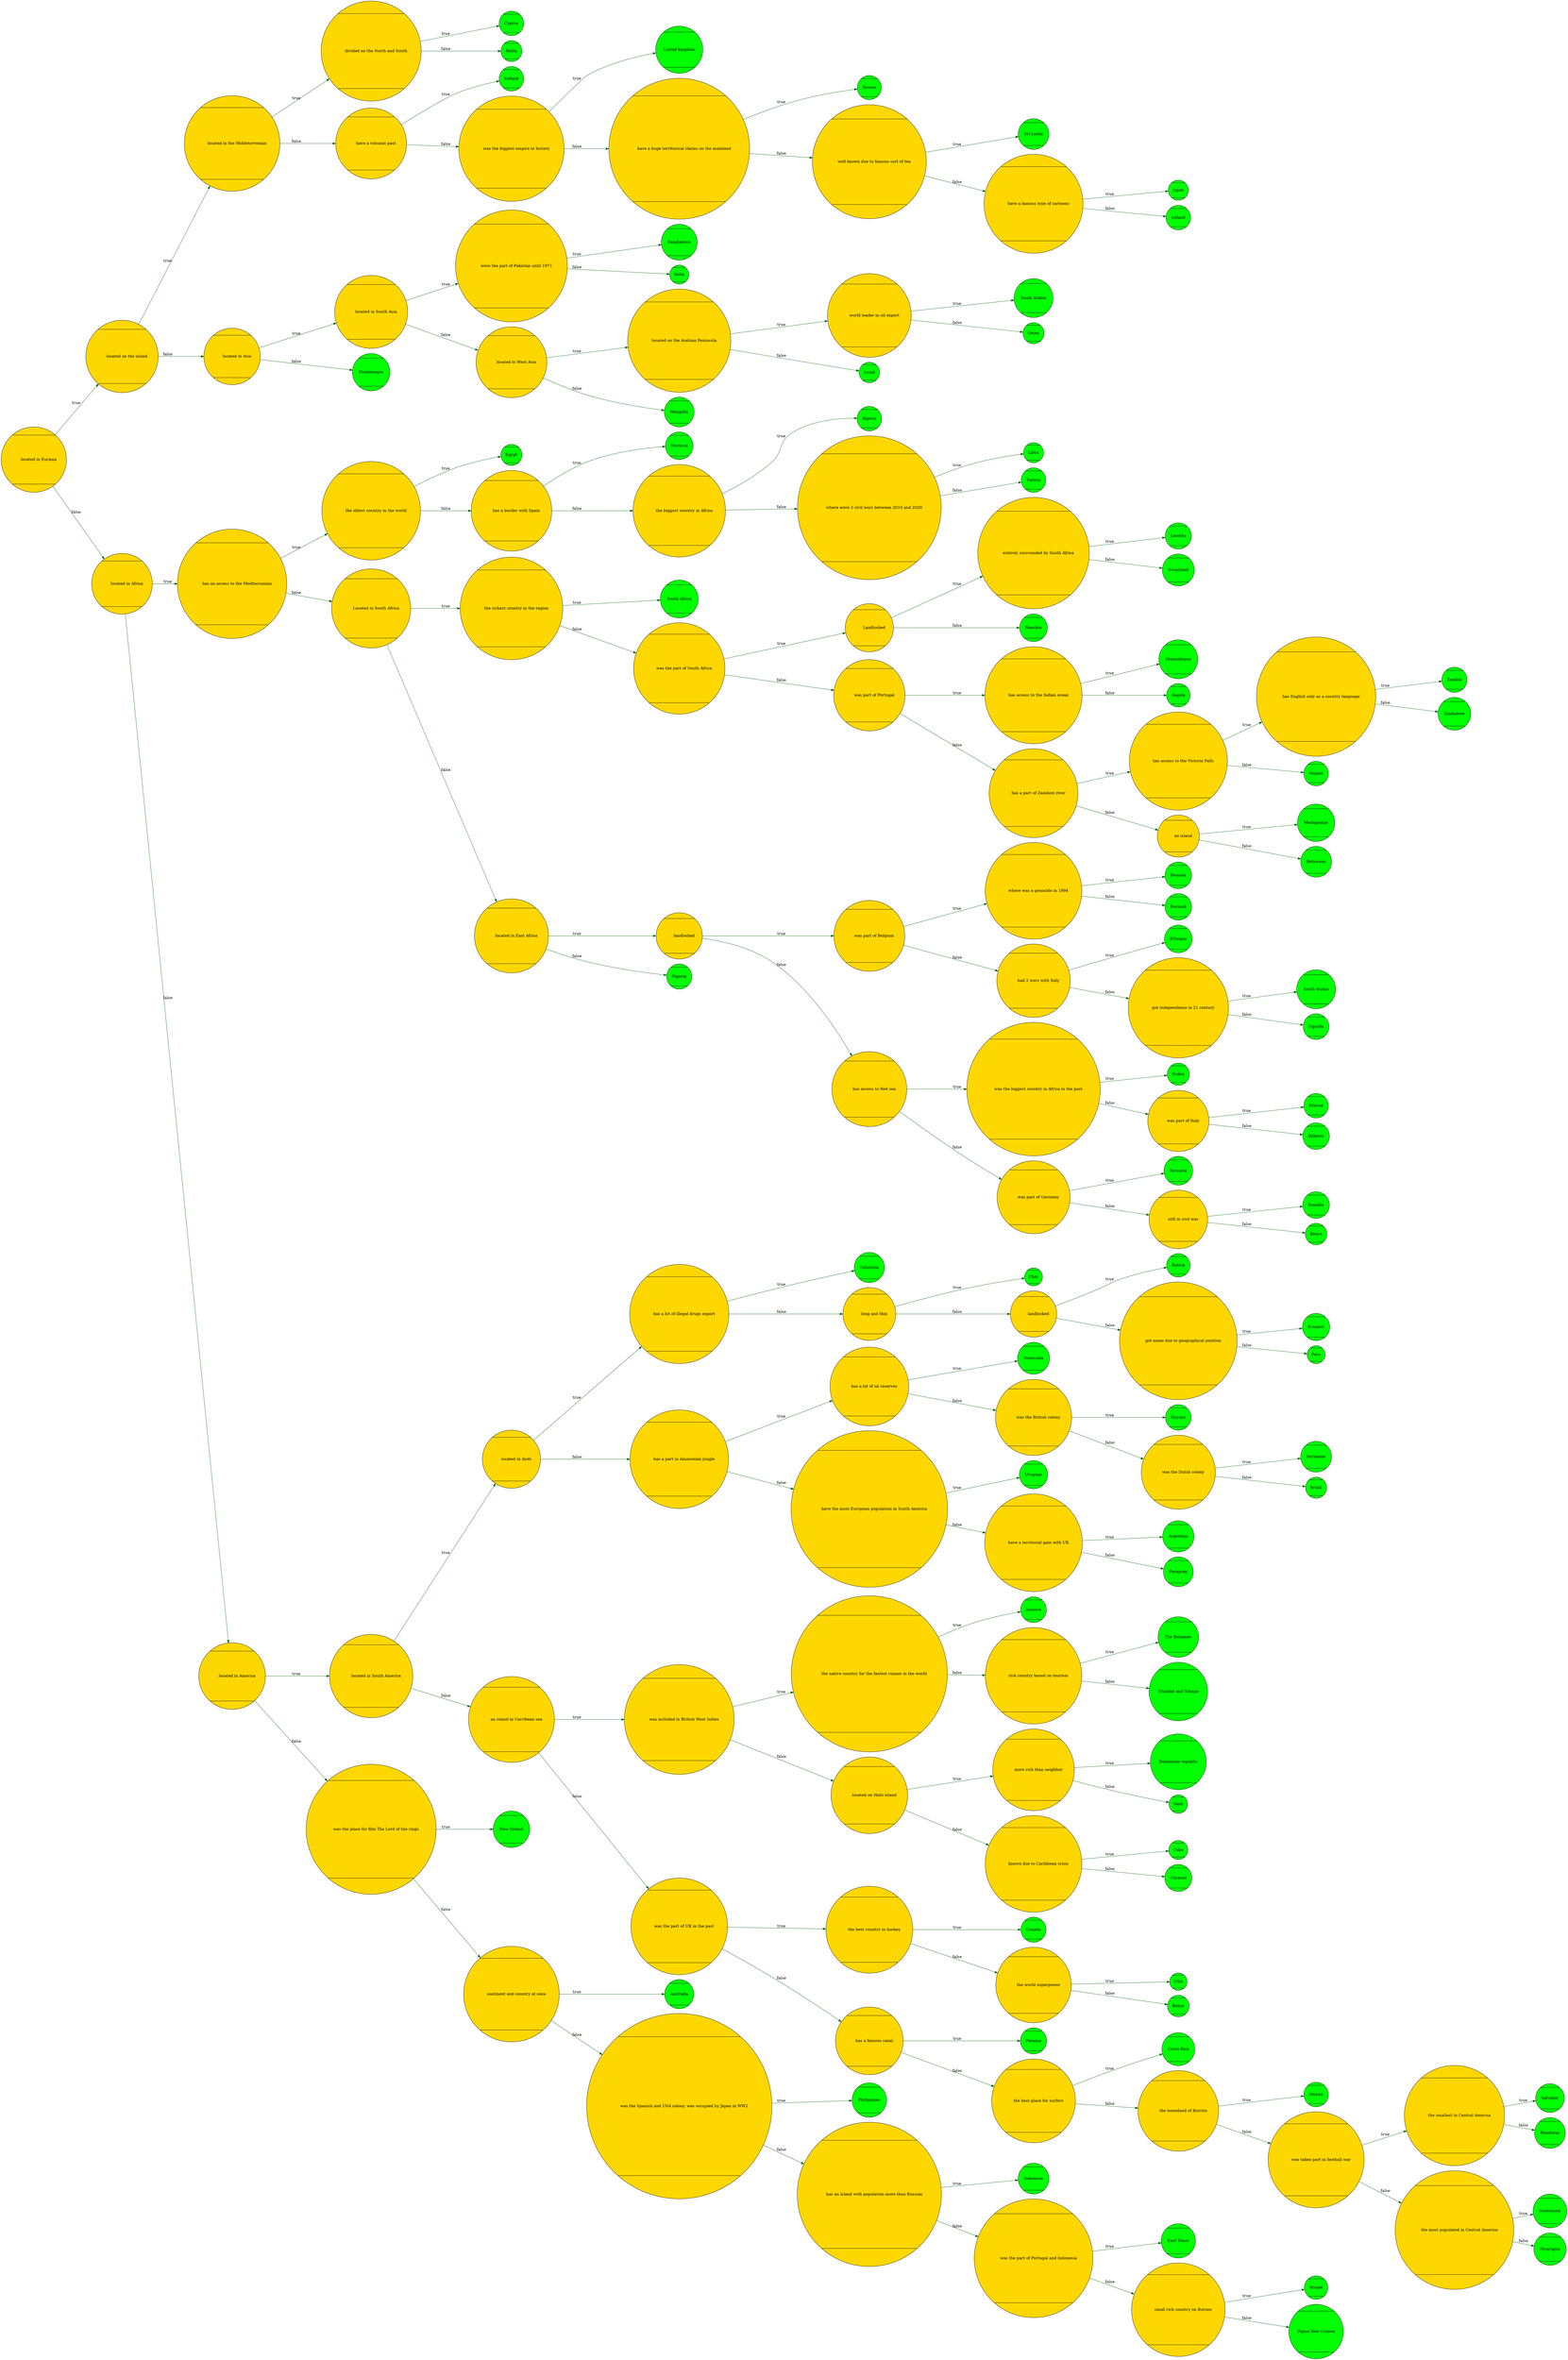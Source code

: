 digraph G{
edge [color = "darkgreen"];
rankdir = "LR";
node [shape = Mcircle];
node [color = "#000000", shape = Mcircle];
node0x55bca2243400[ style = "filled, rounded", fillcolor = "gold"]node0x55bca2243400 [label="	located in Eurasia
"];
node0x55bca22452c0[ style = "filled, rounded", fillcolor = "gold"]node0x55bca22452c0 [label="	located on the island
"];
node0x55bca2245320[ style = "filled, rounded", fillcolor = "gold"]node0x55bca2245320 [label="	located in the Middeterrenian
"];
node0x55bca2245380[ style = "filled, rounded", fillcolor = "gold"]node0x55bca2245380 [label="	divided on the North and South
"];
node0x55bca22453e0[ style = "filled, rounded", fillcolor = "lime"]node0x55bca22453e0 [label="Cyprus
"];
node0x55bca2245440[ style = "filled, rounded", fillcolor = "lime"]node0x55bca2245440 [label="Malta
"];
node0x55bca22454a0[ style = "filled, rounded", fillcolor = "gold"]node0x55bca22454a0 [label="	have a volcanic past
"];
node0x55bca2245500[ style = "filled, rounded", fillcolor = "lime"]node0x55bca2245500 [label="Iceland
"];
node0x55bca2245560[ style = "filled, rounded", fillcolor = "gold"]node0x55bca2245560 [label="	was the biggest empire in history
"];
node0x55bca22455c0[ style = "filled, rounded", fillcolor = "lime"]node0x55bca22455c0 [label="United kingdom
"];
node0x55bca2245620[ style = "filled, rounded", fillcolor = "gold"]node0x55bca2245620 [label="	have a huge territorical claims on the mainland
"];
node0x55bca2245680[ style = "filled, rounded", fillcolor = "lime"]node0x55bca2245680 [label="Taiwan
"];
node0x55bca22456e0[ style = "filled, rounded", fillcolor = "gold"]node0x55bca22456e0 [label="	well known due to famous sort of tea
"];
node0x55bca2245740[ style = "filled, rounded", fillcolor = "lime"]node0x55bca2245740 [label="Sri Lanka
"];
node0x55bca22457a0[ style = "filled, rounded", fillcolor = "gold"]node0x55bca22457a0 [label="	have a famous type of cartoons
"];
node0x55bca2245800[ style = "filled, rounded", fillcolor = "lime"]node0x55bca2245800 [label="Japan
"];
node0x55bca2245860[ style = "filled, rounded", fillcolor = "lime"]node0x55bca2245860 [label="Ireland
"];
node0x55bca22458c0[ style = "filled, rounded", fillcolor = "gold"]node0x55bca22458c0 [label="	located in Asia
"];
node0x55bca2245920[ style = "filled, rounded", fillcolor = "gold"]node0x55bca2245920 [label="	located in South Asia
"];
node0x55bca2245980[ style = "filled, rounded", fillcolor = "gold"]node0x55bca2245980 [label="	were the part of Pakistan until 1971
"];
node0x55bca22459e0[ style = "filled, rounded", fillcolor = "lime"]node0x55bca22459e0 [label="Bangladesh
"];
node0x55bca2245a40[ style = "filled, rounded", fillcolor = "lime"]node0x55bca2245a40 [label="India
"];
node0x55bca2245aa0[ style = "filled, rounded", fillcolor = "gold"]node0x55bca2245aa0 [label="	located in West Asia
"];
node0x55bca2245b00[ style = "filled, rounded", fillcolor = "gold"]node0x55bca2245b00 [label="	located on the Arabian Peninsula
"];
node0x55bca2245b60[ style = "filled, rounded", fillcolor = "gold"]node0x55bca2245b60 [label="	world leader in oil export
"];
node0x55bca2245bc0[ style = "filled, rounded", fillcolor = "lime"]node0x55bca2245bc0 [label="Saudi Arabia
"];
node0x55bca2245c20[ style = "filled, rounded", fillcolor = "lime"]node0x55bca2245c20 [label="Oman
"];
node0x55bca2245c80[ style = "filled, rounded", fillcolor = "lime"]node0x55bca2245c80 [label="Israel
"];
node0x55bca2245ce0[ style = "filled, rounded", fillcolor = "lime"]node0x55bca2245ce0 [label="Mongolia
"];
node0x55bca2245d40[ style = "filled, rounded", fillcolor = "lime"]node0x55bca2245d40 [label="Montenegro
"];
node0x55bca2245da0[ style = "filled, rounded", fillcolor = "gold"]node0x55bca2245da0 [label="	located in Africa
"];
node0x55bca2245e00[ style = "filled, rounded", fillcolor = "gold"]node0x55bca2245e00 [label="	has an access to the Mediterranian
"];
node0x55bca2245e60[ style = "filled, rounded", fillcolor = "gold"]node0x55bca2245e60 [label="	the oldest country in the world
"];
node0x55bca2245ec0[ style = "filled, rounded", fillcolor = "lime"]node0x55bca2245ec0 [label="Egypt
"];
node0x55bca2245f20[ style = "filled, rounded", fillcolor = "gold"]node0x55bca2245f20 [label="	has a border with Spain
"];
node0x55bca2245f80[ style = "filled, rounded", fillcolor = "lime"]node0x55bca2245f80 [label="Morocco
"];
node0x55bca2245fe0[ style = "filled, rounded", fillcolor = "gold"]node0x55bca2245fe0 [label="	the biggest country in Africa
"];
node0x55bca2246040[ style = "filled, rounded", fillcolor = "lime"]node0x55bca2246040 [label="Algeria
"];
node0x55bca22460a0[ style = "filled, rounded", fillcolor = "gold"]node0x55bca22460a0 [label="	where were 2 civil wars between 2010 and 2020
"];
node0x55bca2246100[ style = "filled, rounded", fillcolor = "lime"]node0x55bca2246100 [label="Libya
"];
node0x55bca2246160[ style = "filled, rounded", fillcolor = "lime"]node0x55bca2246160 [label="Tunisia
"];
node0x55bca22461c0[ style = "filled, rounded", fillcolor = "gold"]node0x55bca22461c0 [label="	Located in South Africa
"];
node0x55bca2246220[ style = "filled, rounded", fillcolor = "gold"]node0x55bca2246220 [label="	the richest country in the region
"];
node0x55bca2246280[ style = "filled, rounded", fillcolor = "lime"]node0x55bca2246280 [label="South Africa
"];
node0x55bca22462e0[ style = "filled, rounded", fillcolor = "gold"]node0x55bca22462e0 [label="	was the part of South Africa
"];
node0x55bca2246340[ style = "filled, rounded", fillcolor = "gold"]node0x55bca2246340 [label="	Landlocked
"];
node0x55bca22463a0[ style = "filled, rounded", fillcolor = "gold"]node0x55bca22463a0 [label="	entirely surrounded by South Africa
"];
node0x55bca2246400[ style = "filled, rounded", fillcolor = "lime"]node0x55bca2246400 [label="Lesotho
"];
node0x55bca2246460[ style = "filled, rounded", fillcolor = "lime"]node0x55bca2246460 [label="Swaziland
"];
node0x55bca22464c0[ style = "filled, rounded", fillcolor = "lime"]node0x55bca22464c0 [label="Namibia
"];
node0x55bca2246520[ style = "filled, rounded", fillcolor = "gold"]node0x55bca2246520 [label="	was part of Portugal
"];
node0x55bca2246580[ style = "filled, rounded", fillcolor = "gold"]node0x55bca2246580 [label="	has access to the Indian ocean
"];
node0x55bca22465e0[ style = "filled, rounded", fillcolor = "lime"]node0x55bca22465e0 [label="Mozambique
"];
node0x55bca2246640[ style = "filled, rounded", fillcolor = "lime"]node0x55bca2246640 [label="Angola
"];
node0x55bca22466a0[ style = "filled, rounded", fillcolor = "gold"]node0x55bca22466a0 [label="	has a part of Zambezi river
"];
node0x55bca2246700[ style = "filled, rounded", fillcolor = "gold"]node0x55bca2246700 [label="	has access to the Victoria Falls
"];
node0x55bca2246760[ style = "filled, rounded", fillcolor = "gold"]node0x55bca2246760 [label="	has English only as a country language
"];
node0x55bca22467c0[ style = "filled, rounded", fillcolor = "lime"]node0x55bca22467c0 [label="Zambia
"];
node0x55bca2246820[ style = "filled, rounded", fillcolor = "lime"]node0x55bca2246820 [label="Zimbabwe
"];
node0x55bca2246880[ style = "filled, rounded", fillcolor = "lime"]node0x55bca2246880 [label="Malawi
"];
node0x55bca22468e0[ style = "filled, rounded", fillcolor = "gold"]node0x55bca22468e0 [label="	an island
"];
node0x55bca2246940[ style = "filled, rounded", fillcolor = "lime"]node0x55bca2246940 [label="Madagaskar
"];
node0x55bca22469a0[ style = "filled, rounded", fillcolor = "lime"]node0x55bca22469a0 [label="Botswana
"];
node0x55bca2246a00[ style = "filled, rounded", fillcolor = "gold"]node0x55bca2246a00 [label="	located in East Africa
"];
node0x55bca2246a60[ style = "filled, rounded", fillcolor = "gold"]node0x55bca2246a60 [label="	landlocked
"];
node0x55bca2246ac0[ style = "filled, rounded", fillcolor = "gold"]node0x55bca2246ac0 [label="	was part of Belgium
"];
node0x55bca2246b20[ style = "filled, rounded", fillcolor = "gold"]node0x55bca2246b20 [label="	where was a genocide in 1994
"];
node0x55bca2246b80[ style = "filled, rounded", fillcolor = "lime"]node0x55bca2246b80 [label="Rwanda
"];
node0x55bca2246be0[ style = "filled, rounded", fillcolor = "lime"]node0x55bca2246be0 [label="Burundi
"];
node0x55bca2246c40[ style = "filled, rounded", fillcolor = "gold"]node0x55bca2246c40 [label="	had 2 wars with Italy
"];
node0x55bca2246ca0[ style = "filled, rounded", fillcolor = "lime"]node0x55bca2246ca0 [label="Ethiopia
"];
node0x55bca2246d00[ style = "filled, rounded", fillcolor = "gold"]node0x55bca2246d00 [label="	got independence in 21 century
"];
node0x55bca2246d60[ style = "filled, rounded", fillcolor = "lime"]node0x55bca2246d60 [label="South Sudan
"];
node0x55bca2246dc0[ style = "filled, rounded", fillcolor = "lime"]node0x55bca2246dc0 [label="Uganda
"];
node0x55bca2246e20[ style = "filled, rounded", fillcolor = "gold"]node0x55bca2246e20 [label="	has access to Red sea
"];
node0x55bca2246e80[ style = "filled, rounded", fillcolor = "gold"]node0x55bca2246e80 [label="	was the biggest country in Africa in the past
"];
node0x55bca2246ee0[ style = "filled, rounded", fillcolor = "lime"]node0x55bca2246ee0 [label="Sudan
"];
node0x55bca2246f40[ style = "filled, rounded", fillcolor = "gold"]node0x55bca2246f40 [label="	was part of Italy
"];
node0x55bca2246fa0[ style = "filled, rounded", fillcolor = "lime"]node0x55bca2246fa0 [label="Eritrea
"];
node0x55bca2247000[ style = "filled, rounded", fillcolor = "lime"]node0x55bca2247000 [label="Djibouti
"];
node0x55bca2247060[ style = "filled, rounded", fillcolor = "gold"]node0x55bca2247060 [label="	was part of Germany
"];
node0x55bca22470c0[ style = "filled, rounded", fillcolor = "lime"]node0x55bca22470c0 [label="Tanzania
"];
node0x55bca2247120[ style = "filled, rounded", fillcolor = "gold"]node0x55bca2247120 [label="	still in civil war
"];
node0x55bca2247180[ style = "filled, rounded", fillcolor = "lime"]node0x55bca2247180 [label="Somalia
"];
node0x55bca22471e0[ style = "filled, rounded", fillcolor = "lime"]node0x55bca22471e0 [label="Kenya
"];
node0x55bca2247240[ style = "filled, rounded", fillcolor = "lime"]node0x55bca2247240 [label="Nigeria
"];
node0x55bca22472a0[ style = "filled, rounded", fillcolor = "gold"]node0x55bca22472a0 [label="	located in America
"];
node0x55bca2247300[ style = "filled, rounded", fillcolor = "gold"]node0x55bca2247300 [label="	located in South America
"];
node0x55bca2247360[ style = "filled, rounded", fillcolor = "gold"]node0x55bca2247360 [label="	located in Ands
"];
node0x55bca22473c0[ style = "filled, rounded", fillcolor = "gold"]node0x55bca22473c0 [label="	has a lot of illegal drugs export
"];
node0x55bca2247420[ style = "filled, rounded", fillcolor = "lime"]node0x55bca2247420 [label="Columbia
"];
node0x55bca2247480[ style = "filled, rounded", fillcolor = "gold"]node0x55bca2247480 [label="	long and thin
"];
node0x55bca22474e0[ style = "filled, rounded", fillcolor = "lime"]node0x55bca22474e0 [label="Chili
"];
node0x55bca2247540[ style = "filled, rounded", fillcolor = "gold"]node0x55bca2247540 [label="	landlocked
"];
node0x55bca22475a0[ style = "filled, rounded", fillcolor = "lime"]node0x55bca22475a0 [label="Bolivia
"];
node0x55bca2247600[ style = "filled, rounded", fillcolor = "gold"]node0x55bca2247600 [label="	got name due to geographical position
"];
node0x55bca2247660[ style = "filled, rounded", fillcolor = "lime"]node0x55bca2247660 [label="Ecuador
"];
node0x55bca22476c0[ style = "filled, rounded", fillcolor = "lime"]node0x55bca22476c0 [label="Peru
"];
node0x55bca2247720[ style = "filled, rounded", fillcolor = "gold"]node0x55bca2247720 [label="	has a part in Amazonian jungle
"];
node0x55bca2247780[ style = "filled, rounded", fillcolor = "gold"]node0x55bca2247780 [label="	has a lot of oil reserves
"];
node0x55bca22477e0[ style = "filled, rounded", fillcolor = "lime"]node0x55bca22477e0 [label="Venezuela
"];
node0x55bca2247840[ style = "filled, rounded", fillcolor = "gold"]node0x55bca2247840 [label="	was the British colony
"];
node0x55bca22478a0[ style = "filled, rounded", fillcolor = "lime"]node0x55bca22478a0 [label="Guyana
"];
node0x55bca2247900[ style = "filled, rounded", fillcolor = "gold"]node0x55bca2247900 [label="	was the Dutch colony
"];
node0x55bca2247960[ style = "filled, rounded", fillcolor = "lime"]node0x55bca2247960 [label="Suriname
"];
node0x55bca22479c0[ style = "filled, rounded", fillcolor = "lime"]node0x55bca22479c0 [label="Brazil
"];
node0x55bca2247a20[ style = "filled, rounded", fillcolor = "gold"]node0x55bca2247a20 [label="	have the most European population in South America
"];
node0x55bca2247a80[ style = "filled, rounded", fillcolor = "lime"]node0x55bca2247a80 [label="Uruguay
"];
node0x55bca2247ae0[ style = "filled, rounded", fillcolor = "gold"]node0x55bca2247ae0 [label="	have a territorial gain with UK
"];
node0x55bca2247b40[ style = "filled, rounded", fillcolor = "lime"]node0x55bca2247b40 [label="Argentina
"];
node0x55bca2247ba0[ style = "filled, rounded", fillcolor = "lime"]node0x55bca2247ba0 [label="Paraguay
"];
node0x55bca2247c00[ style = "filled, rounded", fillcolor = "gold"]node0x55bca2247c00 [label="	an island in Carribean sea
"];
node0x55bca2247c60[ style = "filled, rounded", fillcolor = "gold"]node0x55bca2247c60 [label="	was included in British West Indies
"];
node0x55bca2247cc0[ style = "filled, rounded", fillcolor = "gold"]node0x55bca2247cc0 [label="	the native country for the fastest runner in the world
"];
node0x55bca2247d20[ style = "filled, rounded", fillcolor = "lime"]node0x55bca2247d20 [label="Jamaica
"];
node0x55bca2247d80[ style = "filled, rounded", fillcolor = "gold"]node0x55bca2247d80 [label="	rich country based on tourism
"];
node0x55bca2247de0[ style = "filled, rounded", fillcolor = "lime"]node0x55bca2247de0 [label="The Bahamas
"];
node0x55bca2247e40[ style = "filled, rounded", fillcolor = "lime"]node0x55bca2247e40 [label="Trinidad and Tobago
"];
node0x55bca2247ea0[ style = "filled, rounded", fillcolor = "gold"]node0x55bca2247ea0 [label="	located on Haiti island
"];
node0x55bca2247f00[ style = "filled, rounded", fillcolor = "gold"]node0x55bca2247f00 [label="	more rich than neighbor
"];
node0x55bca2247f60[ style = "filled, rounded", fillcolor = "lime"]node0x55bca2247f60 [label="Dominican republic
"];
node0x55bca2247fc0[ style = "filled, rounded", fillcolor = "lime"]node0x55bca2247fc0 [label="Haiti
"];
node0x55bca2248020[ style = "filled, rounded", fillcolor = "gold"]node0x55bca2248020 [label="	known due to Caribbean crisis
"];
node0x55bca2248080[ style = "filled, rounded", fillcolor = "lime"]node0x55bca2248080 [label="Cuba
"];
node0x55bca22480e0[ style = "filled, rounded", fillcolor = "lime"]node0x55bca22480e0 [label="Curacao
"];
node0x55bca2248140[ style = "filled, rounded", fillcolor = "gold"]node0x55bca2248140 [label="	was the part of UK in the past
"];
node0x55bca22481a0[ style = "filled, rounded", fillcolor = "gold"]node0x55bca22481a0 [label="	the best country in hockey
"];
node0x55bca2248200[ style = "filled, rounded", fillcolor = "lime"]node0x55bca2248200 [label="Canada
"];
node0x55bca2248260[ style = "filled, rounded", fillcolor = "gold"]node0x55bca2248260 [label="	the world superpower
"];
node0x55bca22482c0[ style = "filled, rounded", fillcolor = "lime"]node0x55bca22482c0 [label="USA
"];
node0x55bca2248320[ style = "filled, rounded", fillcolor = "lime"]node0x55bca2248320 [label="Belize
"];
node0x55bca2248380[ style = "filled, rounded", fillcolor = "gold"]node0x55bca2248380 [label="	has a famous canal
"];
node0x55bca22483e0[ style = "filled, rounded", fillcolor = "lime"]node0x55bca22483e0 [label="Panama
"];
node0x55bca2248440[ style = "filled, rounded", fillcolor = "gold"]node0x55bca2248440 [label="	the best place for surfers
"];
node0x55bca22484a0[ style = "filled, rounded", fillcolor = "lime"]node0x55bca22484a0 [label="Costa Rica
"];
node0x55bca2248500[ style = "filled, rounded", fillcolor = "gold"]node0x55bca2248500 [label="	the homeland of Burrito
"];
node0x55bca2248560[ style = "filled, rounded", fillcolor = "lime"]node0x55bca2248560 [label="Mexico
"];
node0x55bca22485c0[ style = "filled, rounded", fillcolor = "gold"]node0x55bca22485c0 [label="	was taken part in football war
"];
node0x55bca2248620[ style = "filled, rounded", fillcolor = "gold"]node0x55bca2248620 [label="	the smallest in Central America
"];
node0x55bca2248680[ style = "filled, rounded", fillcolor = "lime"]node0x55bca2248680 [label="Salvador
"];
node0x55bca22486e0[ style = "filled, rounded", fillcolor = "lime"]node0x55bca22486e0 [label="Honduras
"];
node0x55bca2248740[ style = "filled, rounded", fillcolor = "gold"]node0x55bca2248740 [label="	the most populated in Central America
"];
node0x55bca22487a0[ style = "filled, rounded", fillcolor = "lime"]node0x55bca22487a0 [label="Guatemala
"];
node0x55bca2248800[ style = "filled, rounded", fillcolor = "lime"]node0x55bca2248800 [label="Nicaragua
"];
node0x55bca2248860[ style = "filled, rounded", fillcolor = "gold"]node0x55bca2248860 [label="	was the place for film The Lord of the rings
"];
node0x55bca22488c0[ style = "filled, rounded", fillcolor = "lime"]node0x55bca22488c0 [label="New Zeland
"];
node0x55bca2248920[ style = "filled, rounded", fillcolor = "gold"]node0x55bca2248920 [label="	continent and country at once
"];
node0x55bca2248980[ style = "filled, rounded", fillcolor = "lime"]node0x55bca2248980 [label="Australia
"];
node0x55bca22489e0[ style = "filled, rounded", fillcolor = "gold"]node0x55bca22489e0 [label="	was the Spanish and USA colony, was occupied by Japan in WW2
"];
node0x55bca2248a40[ style = "filled, rounded", fillcolor = "lime"]node0x55bca2248a40 [label="Philippines
"];
node0x55bca2248aa0[ style = "filled, rounded", fillcolor = "gold"]node0x55bca2248aa0 [label="	has an island with population more than Russian
"];
node0x55bca2248b00[ style = "filled, rounded", fillcolor = "lime"]node0x55bca2248b00 [label="Indonesia
"];
node0x55bca2248b60[ style = "filled, rounded", fillcolor = "gold"]node0x55bca2248b60 [label="	was the part of Portugal and Indonesia
"];
node0x55bca2248bc0[ style = "filled, rounded", fillcolor = "lime"]node0x55bca2248bc0 [label="East Timor
"];
node0x55bca2248c20[ style = "filled, rounded", fillcolor = "gold"]node0x55bca2248c20 [label="	small rich country on Borneo
"];
node0x55bca2248c80[ style = "filled, rounded", fillcolor = "lime"]node0x55bca2248c80 [label="Brunei
"];
node0x55bca2248ce0[ style = "filled, rounded", fillcolor = "lime"]node0x55bca2248ce0 [label="Papua New Guinea
"];
node0x55bca2243400 -> node0x55bca2245da0 [label="false"];
node0x55bca2245da0 -> node0x55bca22472a0 [label="false"];
node0x55bca22472a0 -> node0x55bca2248860 [label="false"];
node0x55bca2248860 -> node0x55bca2248920 [label="false"];
node0x55bca2248920 -> node0x55bca22489e0 [label="false"];
node0x55bca22489e0 -> node0x55bca2248aa0 [label="false"];
node0x55bca2248aa0 -> node0x55bca2248b60 [label="false"];
node0x55bca2248b60 -> node0x55bca2248c20 [label="false"];
node0x55bca2248c20 -> node0x55bca2248ce0 [label="false"];
node0x55bca2248c20 -> node0x55bca2248c80 [label="true"];
node0x55bca2248b60 -> node0x55bca2248bc0 [label="true"];
node0x55bca2248aa0 -> node0x55bca2248b00 [label="true"];
node0x55bca22489e0 -> node0x55bca2248a40 [label="true"];
node0x55bca2248920 -> node0x55bca2248980 [label="true"];
node0x55bca2248860 -> node0x55bca22488c0 [label="true"];
node0x55bca22472a0 -> node0x55bca2247300 [label="true"];
node0x55bca2247300 -> node0x55bca2247c00 [label="false"];
node0x55bca2247c00 -> node0x55bca2248140 [label="false"];
node0x55bca2248140 -> node0x55bca2248380 [label="false"];
node0x55bca2248380 -> node0x55bca2248440 [label="false"];
node0x55bca2248440 -> node0x55bca2248500 [label="false"];
node0x55bca2248500 -> node0x55bca22485c0 [label="false"];
node0x55bca22485c0 -> node0x55bca2248740 [label="false"];
node0x55bca2248740 -> node0x55bca2248800 [label="false"];
node0x55bca2248740 -> node0x55bca22487a0 [label="true"];
node0x55bca22485c0 -> node0x55bca2248620 [label="true"];
node0x55bca2248620 -> node0x55bca22486e0 [label="false"];
node0x55bca2248620 -> node0x55bca2248680 [label="true"];
node0x55bca2248500 -> node0x55bca2248560 [label="true"];
node0x55bca2248440 -> node0x55bca22484a0 [label="true"];
node0x55bca2248380 -> node0x55bca22483e0 [label="true"];
node0x55bca2248140 -> node0x55bca22481a0 [label="true"];
node0x55bca22481a0 -> node0x55bca2248260 [label="false"];
node0x55bca2248260 -> node0x55bca2248320 [label="false"];
node0x55bca2248260 -> node0x55bca22482c0 [label="true"];
node0x55bca22481a0 -> node0x55bca2248200 [label="true"];
node0x55bca2247c00 -> node0x55bca2247c60 [label="true"];
node0x55bca2247c60 -> node0x55bca2247ea0 [label="false"];
node0x55bca2247ea0 -> node0x55bca2248020 [label="false"];
node0x55bca2248020 -> node0x55bca22480e0 [label="false"];
node0x55bca2248020 -> node0x55bca2248080 [label="true"];
node0x55bca2247ea0 -> node0x55bca2247f00 [label="true"];
node0x55bca2247f00 -> node0x55bca2247fc0 [label="false"];
node0x55bca2247f00 -> node0x55bca2247f60 [label="true"];
node0x55bca2247c60 -> node0x55bca2247cc0 [label="true"];
node0x55bca2247cc0 -> node0x55bca2247d80 [label="false"];
node0x55bca2247d80 -> node0x55bca2247e40 [label="false"];
node0x55bca2247d80 -> node0x55bca2247de0 [label="true"];
node0x55bca2247cc0 -> node0x55bca2247d20 [label="true"];
node0x55bca2247300 -> node0x55bca2247360 [label="true"];
node0x55bca2247360 -> node0x55bca2247720 [label="false"];
node0x55bca2247720 -> node0x55bca2247a20 [label="false"];
node0x55bca2247a20 -> node0x55bca2247ae0 [label="false"];
node0x55bca2247ae0 -> node0x55bca2247ba0 [label="false"];
node0x55bca2247ae0 -> node0x55bca2247b40 [label="true"];
node0x55bca2247a20 -> node0x55bca2247a80 [label="true"];
node0x55bca2247720 -> node0x55bca2247780 [label="true"];
node0x55bca2247780 -> node0x55bca2247840 [label="false"];
node0x55bca2247840 -> node0x55bca2247900 [label="false"];
node0x55bca2247900 -> node0x55bca22479c0 [label="false"];
node0x55bca2247900 -> node0x55bca2247960 [label="true"];
node0x55bca2247840 -> node0x55bca22478a0 [label="true"];
node0x55bca2247780 -> node0x55bca22477e0 [label="true"];
node0x55bca2247360 -> node0x55bca22473c0 [label="true"];
node0x55bca22473c0 -> node0x55bca2247480 [label="false"];
node0x55bca2247480 -> node0x55bca2247540 [label="false"];
node0x55bca2247540 -> node0x55bca2247600 [label="false"];
node0x55bca2247600 -> node0x55bca22476c0 [label="false"];
node0x55bca2247600 -> node0x55bca2247660 [label="true"];
node0x55bca2247540 -> node0x55bca22475a0 [label="true"];
node0x55bca2247480 -> node0x55bca22474e0 [label="true"];
node0x55bca22473c0 -> node0x55bca2247420 [label="true"];
node0x55bca2245da0 -> node0x55bca2245e00 [label="true"];
node0x55bca2245e00 -> node0x55bca22461c0 [label="false"];
node0x55bca22461c0 -> node0x55bca2246a00 [label="false"];
node0x55bca2246a00 -> node0x55bca2247240 [label="false"];
node0x55bca2246a00 -> node0x55bca2246a60 [label="true"];
node0x55bca2246a60 -> node0x55bca2246e20 [label="false"];
node0x55bca2246e20 -> node0x55bca2247060 [label="false"];
node0x55bca2247060 -> node0x55bca2247120 [label="false"];
node0x55bca2247120 -> node0x55bca22471e0 [label="false"];
node0x55bca2247120 -> node0x55bca2247180 [label="true"];
node0x55bca2247060 -> node0x55bca22470c0 [label="true"];
node0x55bca2246e20 -> node0x55bca2246e80 [label="true"];
node0x55bca2246e80 -> node0x55bca2246f40 [label="false"];
node0x55bca2246f40 -> node0x55bca2247000 [label="false"];
node0x55bca2246f40 -> node0x55bca2246fa0 [label="true"];
node0x55bca2246e80 -> node0x55bca2246ee0 [label="true"];
node0x55bca2246a60 -> node0x55bca2246ac0 [label="true"];
node0x55bca2246ac0 -> node0x55bca2246c40 [label="false"];
node0x55bca2246c40 -> node0x55bca2246d00 [label="false"];
node0x55bca2246d00 -> node0x55bca2246dc0 [label="false"];
node0x55bca2246d00 -> node0x55bca2246d60 [label="true"];
node0x55bca2246c40 -> node0x55bca2246ca0 [label="true"];
node0x55bca2246ac0 -> node0x55bca2246b20 [label="true"];
node0x55bca2246b20 -> node0x55bca2246be0 [label="false"];
node0x55bca2246b20 -> node0x55bca2246b80 [label="true"];
node0x55bca22461c0 -> node0x55bca2246220 [label="true"];
node0x55bca2246220 -> node0x55bca22462e0 [label="false"];
node0x55bca22462e0 -> node0x55bca2246520 [label="false"];
node0x55bca2246520 -> node0x55bca22466a0 [label="false"];
node0x55bca22466a0 -> node0x55bca22468e0 [label="false"];
node0x55bca22468e0 -> node0x55bca22469a0 [label="false"];
node0x55bca22468e0 -> node0x55bca2246940 [label="true"];
node0x55bca22466a0 -> node0x55bca2246700 [label="true"];
node0x55bca2246700 -> node0x55bca2246880 [label="false"];
node0x55bca2246700 -> node0x55bca2246760 [label="true"];
node0x55bca2246760 -> node0x55bca2246820 [label="false"];
node0x55bca2246760 -> node0x55bca22467c0 [label="true"];
node0x55bca2246520 -> node0x55bca2246580 [label="true"];
node0x55bca2246580 -> node0x55bca2246640 [label="false"];
node0x55bca2246580 -> node0x55bca22465e0 [label="true"];
node0x55bca22462e0 -> node0x55bca2246340 [label="true"];
node0x55bca2246340 -> node0x55bca22464c0 [label="false"];
node0x55bca2246340 -> node0x55bca22463a0 [label="true"];
node0x55bca22463a0 -> node0x55bca2246460 [label="false"];
node0x55bca22463a0 -> node0x55bca2246400 [label="true"];
node0x55bca2246220 -> node0x55bca2246280 [label="true"];
node0x55bca2245e00 -> node0x55bca2245e60 [label="true"];
node0x55bca2245e60 -> node0x55bca2245f20 [label="false"];
node0x55bca2245f20 -> node0x55bca2245fe0 [label="false"];
node0x55bca2245fe0 -> node0x55bca22460a0 [label="false"];
node0x55bca22460a0 -> node0x55bca2246160 [label="false"];
node0x55bca22460a0 -> node0x55bca2246100 [label="true"];
node0x55bca2245fe0 -> node0x55bca2246040 [label="true"];
node0x55bca2245f20 -> node0x55bca2245f80 [label="true"];
node0x55bca2245e60 -> node0x55bca2245ec0 [label="true"];
node0x55bca2243400 -> node0x55bca22452c0 [label="true"];
node0x55bca22452c0 -> node0x55bca22458c0 [label="false"];
node0x55bca22458c0 -> node0x55bca2245d40 [label="false"];
node0x55bca22458c0 -> node0x55bca2245920 [label="true"];
node0x55bca2245920 -> node0x55bca2245aa0 [label="false"];
node0x55bca2245aa0 -> node0x55bca2245ce0 [label="false"];
node0x55bca2245aa0 -> node0x55bca2245b00 [label="true"];
node0x55bca2245b00 -> node0x55bca2245c80 [label="false"];
node0x55bca2245b00 -> node0x55bca2245b60 [label="true"];
node0x55bca2245b60 -> node0x55bca2245c20 [label="false"];
node0x55bca2245b60 -> node0x55bca2245bc0 [label="true"];
node0x55bca2245920 -> node0x55bca2245980 [label="true"];
node0x55bca2245980 -> node0x55bca2245a40 [label="false"];
node0x55bca2245980 -> node0x55bca22459e0 [label="true"];
node0x55bca22452c0 -> node0x55bca2245320 [label="true"];
node0x55bca2245320 -> node0x55bca22454a0 [label="false"];
node0x55bca22454a0 -> node0x55bca2245560 [label="false"];
node0x55bca2245560 -> node0x55bca2245620 [label="false"];
node0x55bca2245620 -> node0x55bca22456e0 [label="false"];
node0x55bca22456e0 -> node0x55bca22457a0 [label="false"];
node0x55bca22457a0 -> node0x55bca2245860 [label="false"];
node0x55bca22457a0 -> node0x55bca2245800 [label="true"];
node0x55bca22456e0 -> node0x55bca2245740 [label="true"];
node0x55bca2245620 -> node0x55bca2245680 [label="true"];
node0x55bca2245560 -> node0x55bca22455c0 [label="true"];
node0x55bca22454a0 -> node0x55bca2245500 [label="true"];
node0x55bca2245320 -> node0x55bca2245380 [label="true"];
node0x55bca2245380 -> node0x55bca2245440 [label="false"];
node0x55bca2245380 -> node0x55bca22453e0 [label="true"];
}
